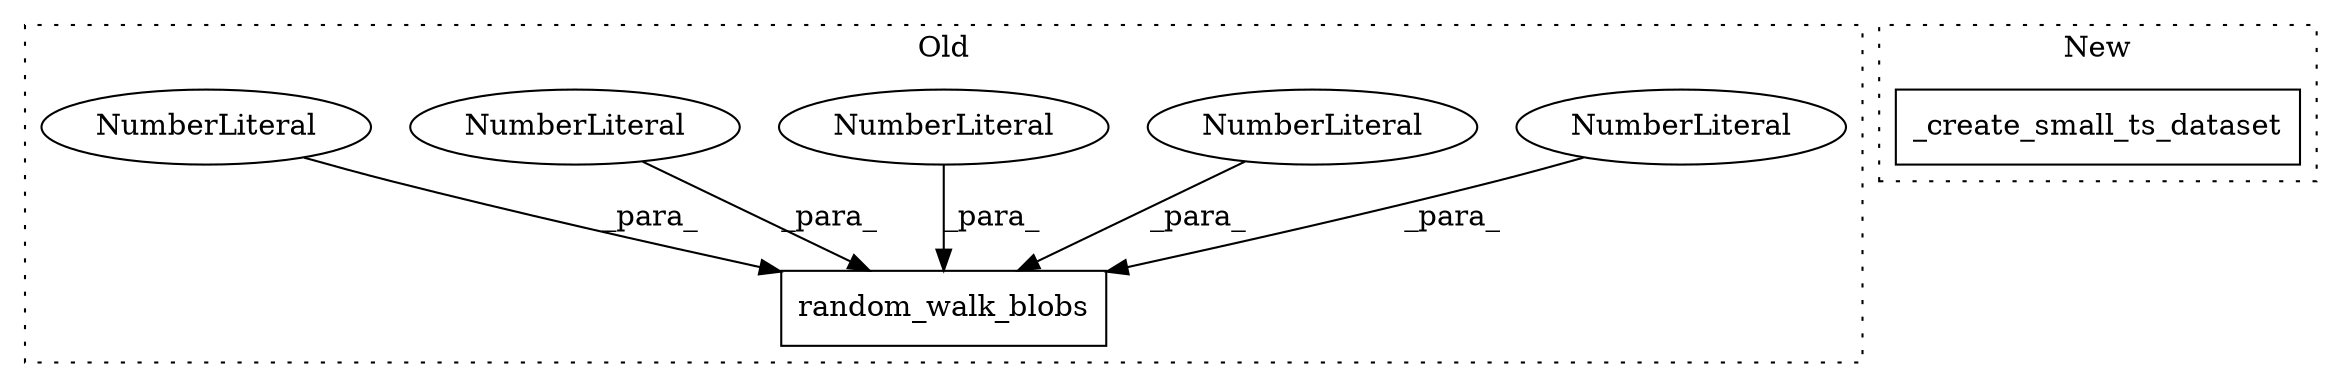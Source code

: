digraph G {
subgraph cluster0 {
1 [label="random_walk_blobs" a="32" s="15516,15548" l="18,1" shape="box"];
3 [label="NumberLiteral" a="34" s="15542" l="3" shape="ellipse"];
4 [label="NumberLiteral" a="34" s="15534" l="2" shape="ellipse"];
5 [label="NumberLiteral" a="34" s="15546" l="2" shape="ellipse"];
6 [label="NumberLiteral" a="34" s="15540" l="1" shape="ellipse"];
7 [label="NumberLiteral" a="34" s="15537" l="2" shape="ellipse"];
label = "Old";
style="dotted";
}
subgraph cluster1 {
2 [label="_create_small_ts_dataset" a="32" s="15626" l="26" shape="box"];
label = "New";
style="dotted";
}
3 -> 1 [label="_para_"];
4 -> 1 [label="_para_"];
5 -> 1 [label="_para_"];
6 -> 1 [label="_para_"];
7 -> 1 [label="_para_"];
}